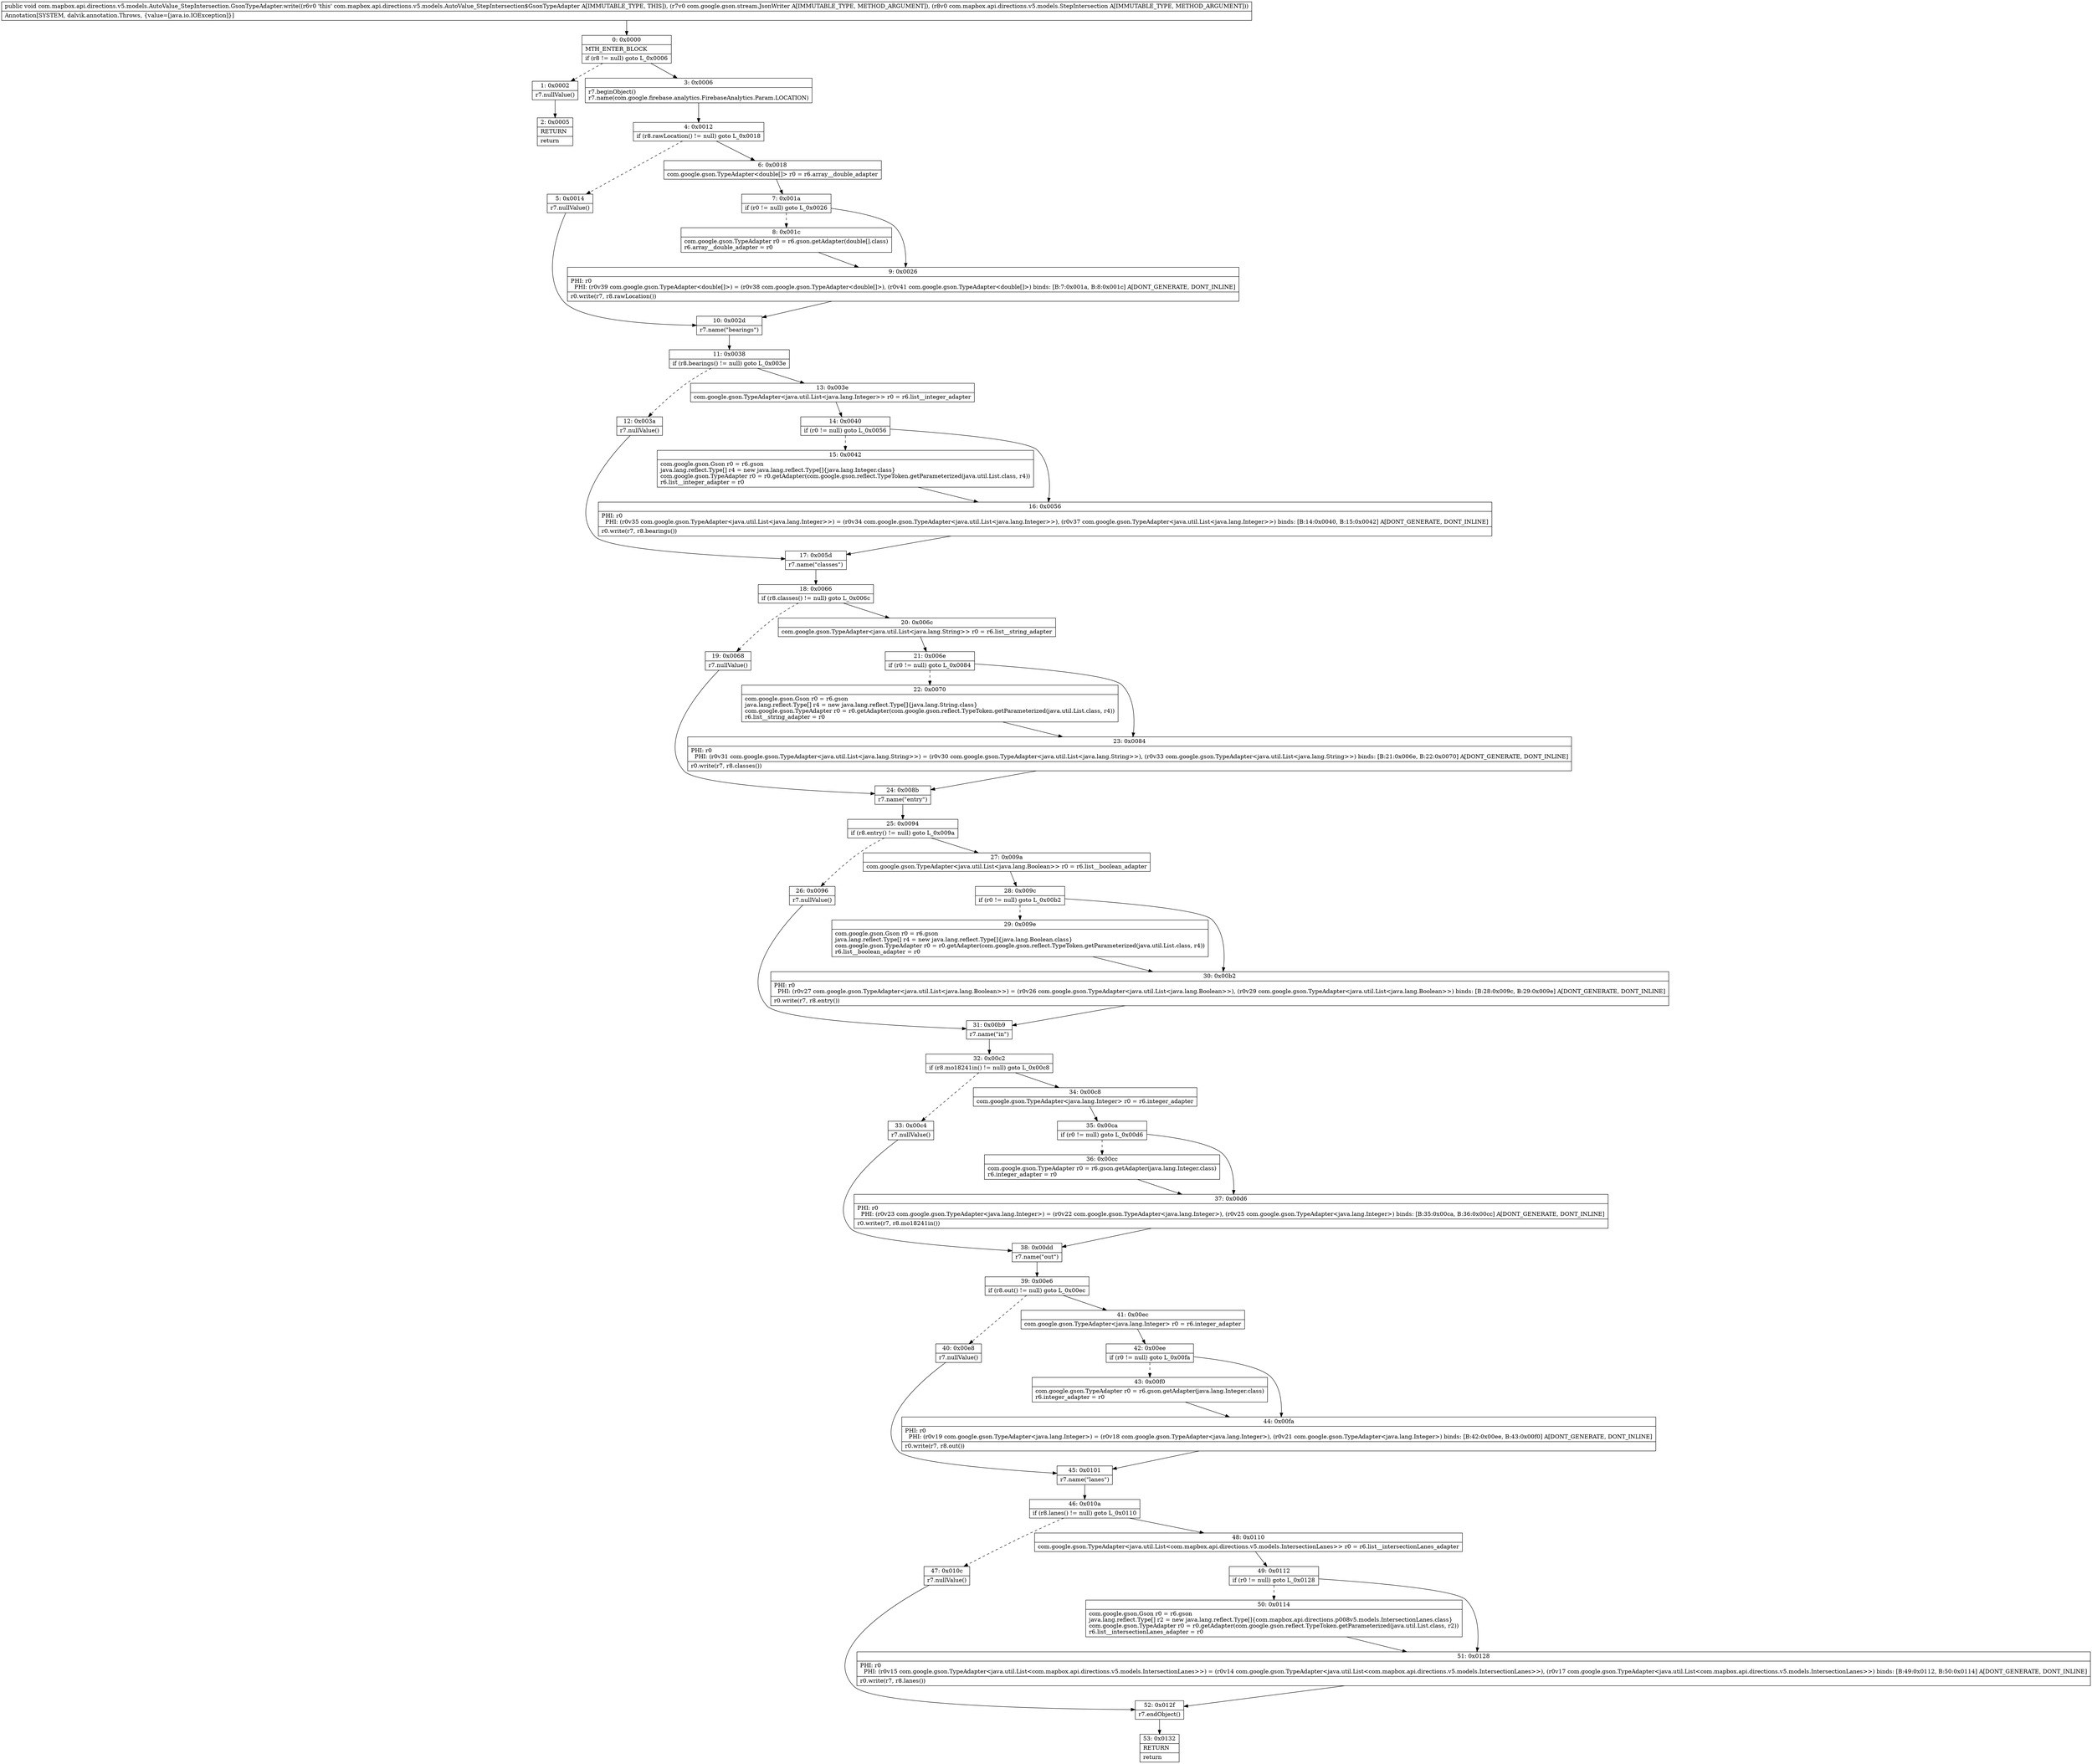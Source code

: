 digraph "CFG forcom.mapbox.api.directions.v5.models.AutoValue_StepIntersection.GsonTypeAdapter.write(Lcom\/google\/gson\/stream\/JsonWriter;Lcom\/mapbox\/api\/directions\/v5\/models\/StepIntersection;)V" {
Node_0 [shape=record,label="{0\:\ 0x0000|MTH_ENTER_BLOCK\l|if (r8 != null) goto L_0x0006\l}"];
Node_1 [shape=record,label="{1\:\ 0x0002|r7.nullValue()\l}"];
Node_2 [shape=record,label="{2\:\ 0x0005|RETURN\l|return\l}"];
Node_3 [shape=record,label="{3\:\ 0x0006|r7.beginObject()\lr7.name(com.google.firebase.analytics.FirebaseAnalytics.Param.LOCATION)\l}"];
Node_4 [shape=record,label="{4\:\ 0x0012|if (r8.rawLocation() != null) goto L_0x0018\l}"];
Node_5 [shape=record,label="{5\:\ 0x0014|r7.nullValue()\l}"];
Node_6 [shape=record,label="{6\:\ 0x0018|com.google.gson.TypeAdapter\<double[]\> r0 = r6.array__double_adapter\l}"];
Node_7 [shape=record,label="{7\:\ 0x001a|if (r0 != null) goto L_0x0026\l}"];
Node_8 [shape=record,label="{8\:\ 0x001c|com.google.gson.TypeAdapter r0 = r6.gson.getAdapter(double[].class)\lr6.array__double_adapter = r0\l}"];
Node_9 [shape=record,label="{9\:\ 0x0026|PHI: r0 \l  PHI: (r0v39 com.google.gson.TypeAdapter\<double[]\>) = (r0v38 com.google.gson.TypeAdapter\<double[]\>), (r0v41 com.google.gson.TypeAdapter\<double[]\>) binds: [B:7:0x001a, B:8:0x001c] A[DONT_GENERATE, DONT_INLINE]\l|r0.write(r7, r8.rawLocation())\l}"];
Node_10 [shape=record,label="{10\:\ 0x002d|r7.name(\"bearings\")\l}"];
Node_11 [shape=record,label="{11\:\ 0x0038|if (r8.bearings() != null) goto L_0x003e\l}"];
Node_12 [shape=record,label="{12\:\ 0x003a|r7.nullValue()\l}"];
Node_13 [shape=record,label="{13\:\ 0x003e|com.google.gson.TypeAdapter\<java.util.List\<java.lang.Integer\>\> r0 = r6.list__integer_adapter\l}"];
Node_14 [shape=record,label="{14\:\ 0x0040|if (r0 != null) goto L_0x0056\l}"];
Node_15 [shape=record,label="{15\:\ 0x0042|com.google.gson.Gson r0 = r6.gson\ljava.lang.reflect.Type[] r4 = new java.lang.reflect.Type[]\{java.lang.Integer.class\}\lcom.google.gson.TypeAdapter r0 = r0.getAdapter(com.google.gson.reflect.TypeToken.getParameterized(java.util.List.class, r4))\lr6.list__integer_adapter = r0\l}"];
Node_16 [shape=record,label="{16\:\ 0x0056|PHI: r0 \l  PHI: (r0v35 com.google.gson.TypeAdapter\<java.util.List\<java.lang.Integer\>\>) = (r0v34 com.google.gson.TypeAdapter\<java.util.List\<java.lang.Integer\>\>), (r0v37 com.google.gson.TypeAdapter\<java.util.List\<java.lang.Integer\>\>) binds: [B:14:0x0040, B:15:0x0042] A[DONT_GENERATE, DONT_INLINE]\l|r0.write(r7, r8.bearings())\l}"];
Node_17 [shape=record,label="{17\:\ 0x005d|r7.name(\"classes\")\l}"];
Node_18 [shape=record,label="{18\:\ 0x0066|if (r8.classes() != null) goto L_0x006c\l}"];
Node_19 [shape=record,label="{19\:\ 0x0068|r7.nullValue()\l}"];
Node_20 [shape=record,label="{20\:\ 0x006c|com.google.gson.TypeAdapter\<java.util.List\<java.lang.String\>\> r0 = r6.list__string_adapter\l}"];
Node_21 [shape=record,label="{21\:\ 0x006e|if (r0 != null) goto L_0x0084\l}"];
Node_22 [shape=record,label="{22\:\ 0x0070|com.google.gson.Gson r0 = r6.gson\ljava.lang.reflect.Type[] r4 = new java.lang.reflect.Type[]\{java.lang.String.class\}\lcom.google.gson.TypeAdapter r0 = r0.getAdapter(com.google.gson.reflect.TypeToken.getParameterized(java.util.List.class, r4))\lr6.list__string_adapter = r0\l}"];
Node_23 [shape=record,label="{23\:\ 0x0084|PHI: r0 \l  PHI: (r0v31 com.google.gson.TypeAdapter\<java.util.List\<java.lang.String\>\>) = (r0v30 com.google.gson.TypeAdapter\<java.util.List\<java.lang.String\>\>), (r0v33 com.google.gson.TypeAdapter\<java.util.List\<java.lang.String\>\>) binds: [B:21:0x006e, B:22:0x0070] A[DONT_GENERATE, DONT_INLINE]\l|r0.write(r7, r8.classes())\l}"];
Node_24 [shape=record,label="{24\:\ 0x008b|r7.name(\"entry\")\l}"];
Node_25 [shape=record,label="{25\:\ 0x0094|if (r8.entry() != null) goto L_0x009a\l}"];
Node_26 [shape=record,label="{26\:\ 0x0096|r7.nullValue()\l}"];
Node_27 [shape=record,label="{27\:\ 0x009a|com.google.gson.TypeAdapter\<java.util.List\<java.lang.Boolean\>\> r0 = r6.list__boolean_adapter\l}"];
Node_28 [shape=record,label="{28\:\ 0x009c|if (r0 != null) goto L_0x00b2\l}"];
Node_29 [shape=record,label="{29\:\ 0x009e|com.google.gson.Gson r0 = r6.gson\ljava.lang.reflect.Type[] r4 = new java.lang.reflect.Type[]\{java.lang.Boolean.class\}\lcom.google.gson.TypeAdapter r0 = r0.getAdapter(com.google.gson.reflect.TypeToken.getParameterized(java.util.List.class, r4))\lr6.list__boolean_adapter = r0\l}"];
Node_30 [shape=record,label="{30\:\ 0x00b2|PHI: r0 \l  PHI: (r0v27 com.google.gson.TypeAdapter\<java.util.List\<java.lang.Boolean\>\>) = (r0v26 com.google.gson.TypeAdapter\<java.util.List\<java.lang.Boolean\>\>), (r0v29 com.google.gson.TypeAdapter\<java.util.List\<java.lang.Boolean\>\>) binds: [B:28:0x009c, B:29:0x009e] A[DONT_GENERATE, DONT_INLINE]\l|r0.write(r7, r8.entry())\l}"];
Node_31 [shape=record,label="{31\:\ 0x00b9|r7.name(\"in\")\l}"];
Node_32 [shape=record,label="{32\:\ 0x00c2|if (r8.mo18241in() != null) goto L_0x00c8\l}"];
Node_33 [shape=record,label="{33\:\ 0x00c4|r7.nullValue()\l}"];
Node_34 [shape=record,label="{34\:\ 0x00c8|com.google.gson.TypeAdapter\<java.lang.Integer\> r0 = r6.integer_adapter\l}"];
Node_35 [shape=record,label="{35\:\ 0x00ca|if (r0 != null) goto L_0x00d6\l}"];
Node_36 [shape=record,label="{36\:\ 0x00cc|com.google.gson.TypeAdapter r0 = r6.gson.getAdapter(java.lang.Integer.class)\lr6.integer_adapter = r0\l}"];
Node_37 [shape=record,label="{37\:\ 0x00d6|PHI: r0 \l  PHI: (r0v23 com.google.gson.TypeAdapter\<java.lang.Integer\>) = (r0v22 com.google.gson.TypeAdapter\<java.lang.Integer\>), (r0v25 com.google.gson.TypeAdapter\<java.lang.Integer\>) binds: [B:35:0x00ca, B:36:0x00cc] A[DONT_GENERATE, DONT_INLINE]\l|r0.write(r7, r8.mo18241in())\l}"];
Node_38 [shape=record,label="{38\:\ 0x00dd|r7.name(\"out\")\l}"];
Node_39 [shape=record,label="{39\:\ 0x00e6|if (r8.out() != null) goto L_0x00ec\l}"];
Node_40 [shape=record,label="{40\:\ 0x00e8|r7.nullValue()\l}"];
Node_41 [shape=record,label="{41\:\ 0x00ec|com.google.gson.TypeAdapter\<java.lang.Integer\> r0 = r6.integer_adapter\l}"];
Node_42 [shape=record,label="{42\:\ 0x00ee|if (r0 != null) goto L_0x00fa\l}"];
Node_43 [shape=record,label="{43\:\ 0x00f0|com.google.gson.TypeAdapter r0 = r6.gson.getAdapter(java.lang.Integer.class)\lr6.integer_adapter = r0\l}"];
Node_44 [shape=record,label="{44\:\ 0x00fa|PHI: r0 \l  PHI: (r0v19 com.google.gson.TypeAdapter\<java.lang.Integer\>) = (r0v18 com.google.gson.TypeAdapter\<java.lang.Integer\>), (r0v21 com.google.gson.TypeAdapter\<java.lang.Integer\>) binds: [B:42:0x00ee, B:43:0x00f0] A[DONT_GENERATE, DONT_INLINE]\l|r0.write(r7, r8.out())\l}"];
Node_45 [shape=record,label="{45\:\ 0x0101|r7.name(\"lanes\")\l}"];
Node_46 [shape=record,label="{46\:\ 0x010a|if (r8.lanes() != null) goto L_0x0110\l}"];
Node_47 [shape=record,label="{47\:\ 0x010c|r7.nullValue()\l}"];
Node_48 [shape=record,label="{48\:\ 0x0110|com.google.gson.TypeAdapter\<java.util.List\<com.mapbox.api.directions.v5.models.IntersectionLanes\>\> r0 = r6.list__intersectionLanes_adapter\l}"];
Node_49 [shape=record,label="{49\:\ 0x0112|if (r0 != null) goto L_0x0128\l}"];
Node_50 [shape=record,label="{50\:\ 0x0114|com.google.gson.Gson r0 = r6.gson\ljava.lang.reflect.Type[] r2 = new java.lang.reflect.Type[]\{com.mapbox.api.directions.p008v5.models.IntersectionLanes.class\}\lcom.google.gson.TypeAdapter r0 = r0.getAdapter(com.google.gson.reflect.TypeToken.getParameterized(java.util.List.class, r2))\lr6.list__intersectionLanes_adapter = r0\l}"];
Node_51 [shape=record,label="{51\:\ 0x0128|PHI: r0 \l  PHI: (r0v15 com.google.gson.TypeAdapter\<java.util.List\<com.mapbox.api.directions.v5.models.IntersectionLanes\>\>) = (r0v14 com.google.gson.TypeAdapter\<java.util.List\<com.mapbox.api.directions.v5.models.IntersectionLanes\>\>), (r0v17 com.google.gson.TypeAdapter\<java.util.List\<com.mapbox.api.directions.v5.models.IntersectionLanes\>\>) binds: [B:49:0x0112, B:50:0x0114] A[DONT_GENERATE, DONT_INLINE]\l|r0.write(r7, r8.lanes())\l}"];
Node_52 [shape=record,label="{52\:\ 0x012f|r7.endObject()\l}"];
Node_53 [shape=record,label="{53\:\ 0x0132|RETURN\l|return\l}"];
MethodNode[shape=record,label="{public void com.mapbox.api.directions.v5.models.AutoValue_StepIntersection.GsonTypeAdapter.write((r6v0 'this' com.mapbox.api.directions.v5.models.AutoValue_StepIntersection$GsonTypeAdapter A[IMMUTABLE_TYPE, THIS]), (r7v0 com.google.gson.stream.JsonWriter A[IMMUTABLE_TYPE, METHOD_ARGUMENT]), (r8v0 com.mapbox.api.directions.v5.models.StepIntersection A[IMMUTABLE_TYPE, METHOD_ARGUMENT]))  | Annotation[SYSTEM, dalvik.annotation.Throws, \{value=[java.io.IOException]\}]\l}"];
MethodNode -> Node_0;
Node_0 -> Node_1[style=dashed];
Node_0 -> Node_3;
Node_1 -> Node_2;
Node_3 -> Node_4;
Node_4 -> Node_5[style=dashed];
Node_4 -> Node_6;
Node_5 -> Node_10;
Node_6 -> Node_7;
Node_7 -> Node_8[style=dashed];
Node_7 -> Node_9;
Node_8 -> Node_9;
Node_9 -> Node_10;
Node_10 -> Node_11;
Node_11 -> Node_12[style=dashed];
Node_11 -> Node_13;
Node_12 -> Node_17;
Node_13 -> Node_14;
Node_14 -> Node_15[style=dashed];
Node_14 -> Node_16;
Node_15 -> Node_16;
Node_16 -> Node_17;
Node_17 -> Node_18;
Node_18 -> Node_19[style=dashed];
Node_18 -> Node_20;
Node_19 -> Node_24;
Node_20 -> Node_21;
Node_21 -> Node_22[style=dashed];
Node_21 -> Node_23;
Node_22 -> Node_23;
Node_23 -> Node_24;
Node_24 -> Node_25;
Node_25 -> Node_26[style=dashed];
Node_25 -> Node_27;
Node_26 -> Node_31;
Node_27 -> Node_28;
Node_28 -> Node_29[style=dashed];
Node_28 -> Node_30;
Node_29 -> Node_30;
Node_30 -> Node_31;
Node_31 -> Node_32;
Node_32 -> Node_33[style=dashed];
Node_32 -> Node_34;
Node_33 -> Node_38;
Node_34 -> Node_35;
Node_35 -> Node_36[style=dashed];
Node_35 -> Node_37;
Node_36 -> Node_37;
Node_37 -> Node_38;
Node_38 -> Node_39;
Node_39 -> Node_40[style=dashed];
Node_39 -> Node_41;
Node_40 -> Node_45;
Node_41 -> Node_42;
Node_42 -> Node_43[style=dashed];
Node_42 -> Node_44;
Node_43 -> Node_44;
Node_44 -> Node_45;
Node_45 -> Node_46;
Node_46 -> Node_47[style=dashed];
Node_46 -> Node_48;
Node_47 -> Node_52;
Node_48 -> Node_49;
Node_49 -> Node_50[style=dashed];
Node_49 -> Node_51;
Node_50 -> Node_51;
Node_51 -> Node_52;
Node_52 -> Node_53;
}

